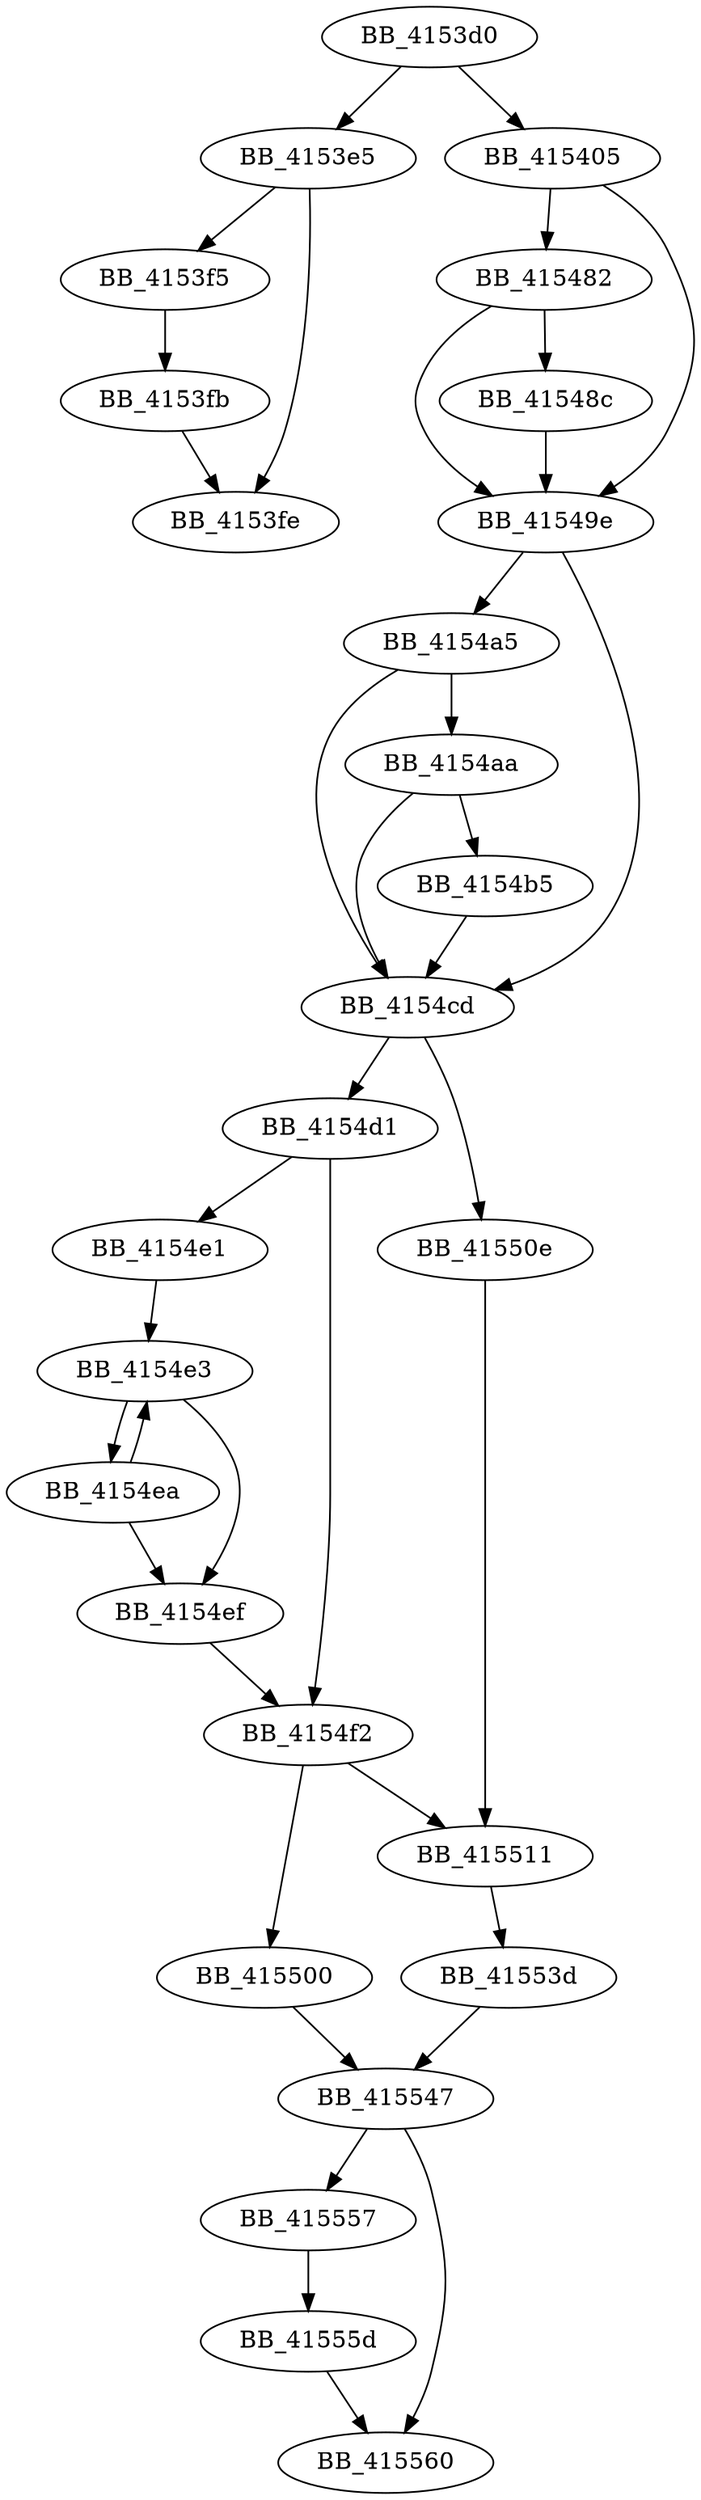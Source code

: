 DiGraph sub_4153D0{
BB_4153d0->BB_4153e5
BB_4153d0->BB_415405
BB_4153e5->BB_4153f5
BB_4153e5->BB_4153fe
BB_4153f5->BB_4153fb
BB_4153fb->BB_4153fe
BB_415405->BB_415482
BB_415405->BB_41549e
BB_415482->BB_41548c
BB_415482->BB_41549e
BB_41548c->BB_41549e
BB_41549e->BB_4154a5
BB_41549e->BB_4154cd
BB_4154a5->BB_4154aa
BB_4154a5->BB_4154cd
BB_4154aa->BB_4154b5
BB_4154aa->BB_4154cd
BB_4154b5->BB_4154cd
BB_4154cd->BB_4154d1
BB_4154cd->BB_41550e
BB_4154d1->BB_4154e1
BB_4154d1->BB_4154f2
BB_4154e1->BB_4154e3
BB_4154e3->BB_4154ea
BB_4154e3->BB_4154ef
BB_4154ea->BB_4154e3
BB_4154ea->BB_4154ef
BB_4154ef->BB_4154f2
BB_4154f2->BB_415500
BB_4154f2->BB_415511
BB_415500->BB_415547
BB_41550e->BB_415511
BB_415511->BB_41553d
BB_41553d->BB_415547
BB_415547->BB_415557
BB_415547->BB_415560
BB_415557->BB_41555d
BB_41555d->BB_415560
}

